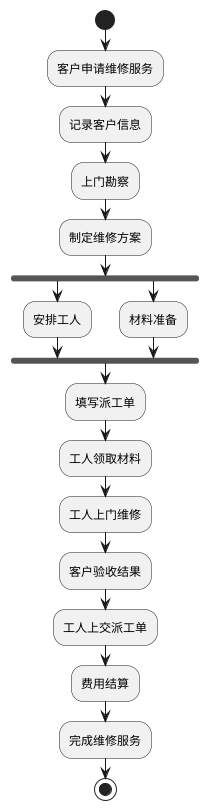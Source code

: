 ﻿@startuml
start
:客户申请维修服务;
:记录客户信息;
:上门勘察;
:制定维修方案;
fork
  :安排工人;
fork again
:材料准备;
endfork
:填写派工单;
:工人领取材料;
:工人上门维修;
:客户验收结果;
:工人上交派工单;
:费用结算;
:完成维修服务;
stop
@enduml